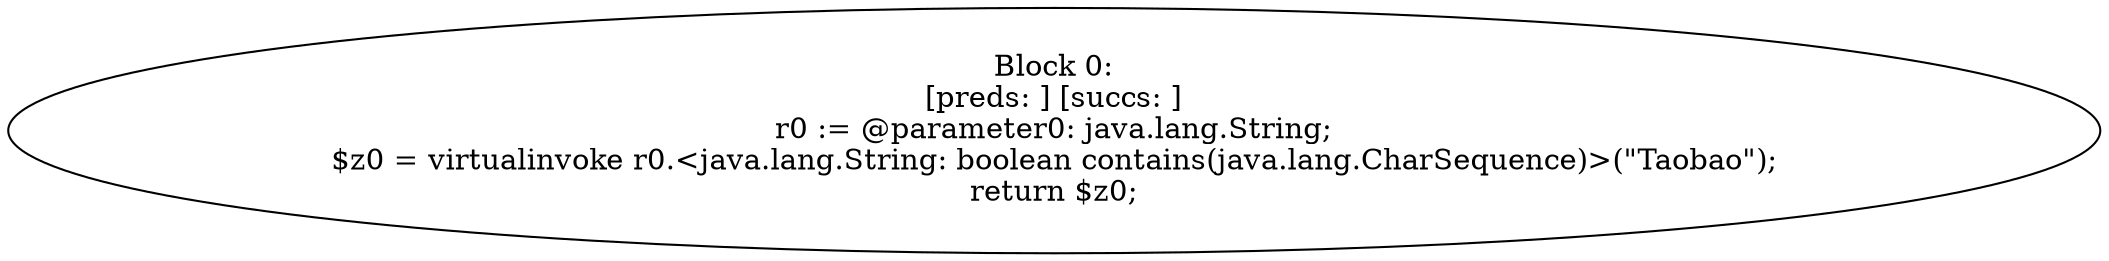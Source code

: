 digraph "unitGraph" {
    "Block 0:
[preds: ] [succs: ]
r0 := @parameter0: java.lang.String;
$z0 = virtualinvoke r0.<java.lang.String: boolean contains(java.lang.CharSequence)>(\"Taobao\");
return $z0;
"
}
